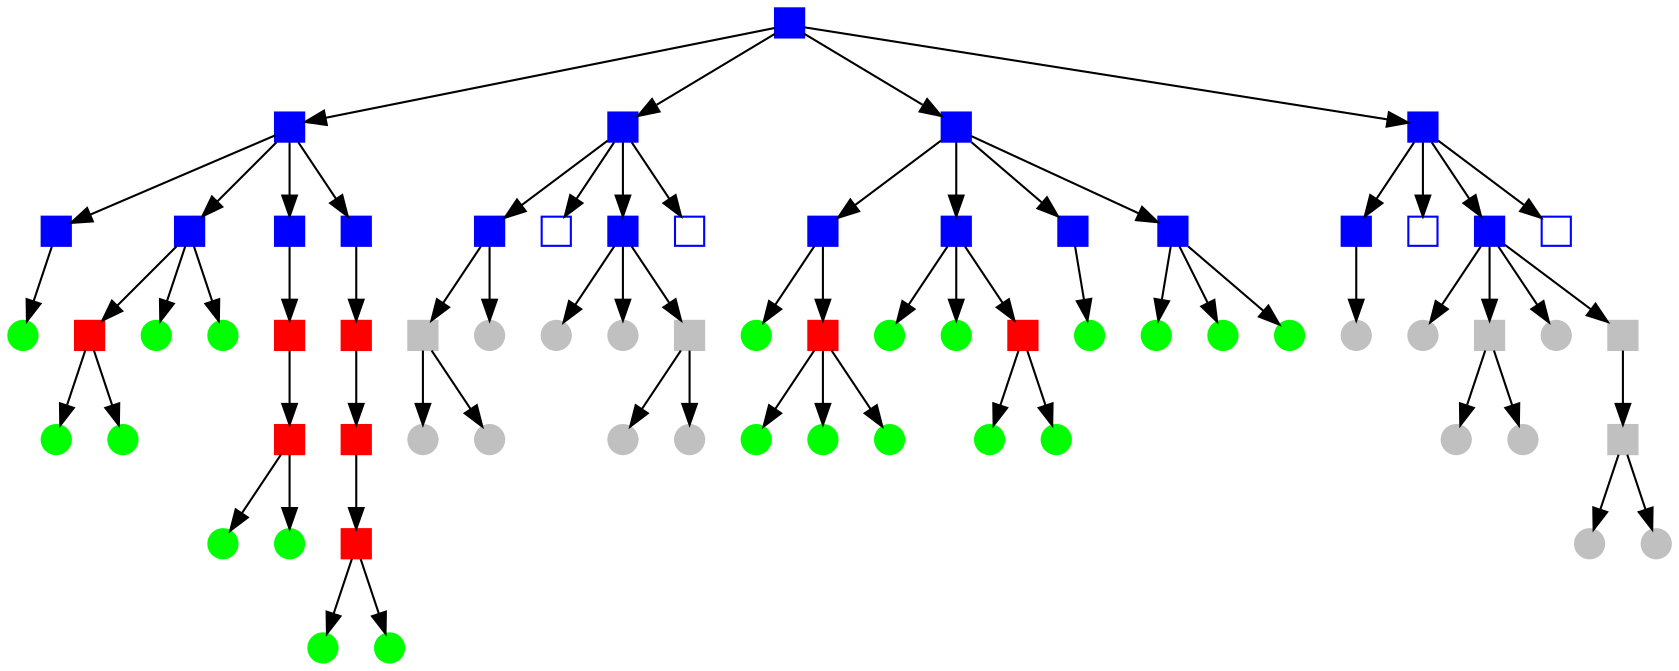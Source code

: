 digraph graphname { 
-1 [label="",shape=box,style=filled,color=blue,width=0.2,height=0.2];
-1 -> -2
-2 [label="",shape=box,style=filled,color=blue,width=0.2,height=0.2];
-2 -> -10
-10 [label="",shape=box,style=filled,color=blue,width=0.2,height=0.2];
-10 -> 0
0 [label="",shape=circle,style=filled,color=green,width=0.2,height=0.2];
-2 -> -11
-11 [label="",shape=box,style=filled,color=blue,width=0.2,height=0.2];
-11 -> -80
-80 [label="",shape=box,style=filled,color=red,width=0.2,height=0.2];
-80 -> 16
16 [label="",shape=circle,style=filled,color=green,width=0.2,height=0.2];
-80 -> 33
33 [label="",shape=circle,style=filled,color=green,width=0.2,height=0.2];
-11 -> 9
9 [label="",shape=circle,style=filled,color=green,width=0.2,height=0.2];
-11 -> 27
27 [label="",shape=circle,style=filled,color=green,width=0.2,height=0.2];
-2 -> -12
-12 [label="",shape=box,style=filled,color=blue,width=0.2,height=0.2];
-12 -> -82
-82 [label="",shape=box,style=filled,color=red,width=0.2,height=0.2];
-82 -> -83
-83 [label="",shape=box,style=filled,color=red,width=0.2,height=0.2];
-83 -> 26
26 [label="",shape=circle,style=filled,color=green,width=0.2,height=0.2];
-83 -> 45
45 [label="",shape=circle,style=filled,color=green,width=0.2,height=0.2];
-2 -> -13
-13 [label="",shape=box,style=filled,color=blue,width=0.2,height=0.2];
-13 -> -84
-84 [label="",shape=box,style=filled,color=red,width=0.2,height=0.2];
-84 -> -85
-85 [label="",shape=box,style=filled,color=red,width=0.2,height=0.2];
-85 -> -86
-86 [label="",shape=box,style=filled,color=red,width=0.2,height=0.2];
-86 -> 49
49 [label="",shape=circle,style=filled,color=green,width=0.2,height=0.2];
-86 -> 24
24 [label="",shape=circle,style=filled,color=green,width=0.2,height=0.2];
-1 -> -3
-3 [label="",shape=box,style=filled,color=blue,width=0.2,height=0.2];
-3 -> -18
-18 [label="",shape=box,style=filled,color=blue,width=0.2,height=0.2];
-18 -> -77
-77 [label="",shape=box,style=filled,color=grey,width=0.2,height=0.2];
-77 -> 8
8 [label="",shape=circle,style=filled,color=grey,width=0.2,height=0.2];
-77 -> 22
22 [label="",shape=circle,style=filled,color=grey,width=0.2,height=0.2];
-18 -> 2
2 [label="",shape=circle,style=filled,color=grey,width=0.2,height=0.2];
-3 -> -19
-19 [label="",shape=box,color=blue,width=0.2,height=0.2];
-3 -> -20
-20 [label="",shape=box,style=filled,color=blue,width=0.2,height=0.2];
-20 -> 31
31 [label="",shape=circle,style=filled,color=grey,width=0.2,height=0.2];
-20 -> 17
17 [label="",shape=circle,style=filled,color=grey,width=0.2,height=0.2];
-20 -> -81
-81 [label="",shape=box,style=filled,color=grey,width=0.2,height=0.2];
-81 -> 35
35 [label="",shape=circle,style=filled,color=grey,width=0.2,height=0.2];
-81 -> 37
37 [label="",shape=circle,style=filled,color=grey,width=0.2,height=0.2];
-3 -> -21
-21 [label="",shape=box,color=blue,width=0.2,height=0.2];
-1 -> -4
-4 [label="",shape=box,style=filled,color=blue,width=0.2,height=0.2];
-4 -> -26
-26 [label="",shape=box,style=filled,color=blue,width=0.2,height=0.2];
-26 -> 7
7 [label="",shape=circle,style=filled,color=green,width=0.2,height=0.2];
-26 -> -74
-74 [label="",shape=box,style=filled,color=red,width=0.2,height=0.2];
-74 -> 3
3 [label="",shape=circle,style=filled,color=green,width=0.2,height=0.2];
-74 -> 13
13 [label="",shape=circle,style=filled,color=green,width=0.2,height=0.2];
-74 -> 41
41 [label="",shape=circle,style=filled,color=green,width=0.2,height=0.2];
-4 -> -27
-27 [label="",shape=box,style=filled,color=blue,width=0.2,height=0.2];
-27 -> 46
46 [label="",shape=circle,style=filled,color=green,width=0.2,height=0.2];
-27 -> 5
5 [label="",shape=circle,style=filled,color=green,width=0.2,height=0.2];
-27 -> -75
-75 [label="",shape=box,style=filled,color=red,width=0.2,height=0.2];
-75 -> 10
10 [label="",shape=circle,style=filled,color=green,width=0.2,height=0.2];
-75 -> 14
14 [label="",shape=circle,style=filled,color=green,width=0.2,height=0.2];
-4 -> -28
-28 [label="",shape=box,style=filled,color=blue,width=0.2,height=0.2];
-28 -> 20
20 [label="",shape=circle,style=filled,color=green,width=0.2,height=0.2];
-4 -> -29
-29 [label="",shape=box,style=filled,color=blue,width=0.2,height=0.2];
-29 -> 48
48 [label="",shape=circle,style=filled,color=green,width=0.2,height=0.2];
-29 -> 36
36 [label="",shape=circle,style=filled,color=green,width=0.2,height=0.2];
-29 -> 28
28 [label="",shape=circle,style=filled,color=green,width=0.2,height=0.2];
-1 -> -5
-5 [label="",shape=box,style=filled,color=blue,width=0.2,height=0.2];
-5 -> -34
-34 [label="",shape=box,style=filled,color=blue,width=0.2,height=0.2];
-34 -> 43
43 [label="",shape=circle,style=filled,color=grey,width=0.2,height=0.2];
-5 -> -35
-35 [label="",shape=box,color=blue,width=0.2,height=0.2];
-5 -> -36
-36 [label="",shape=box,style=filled,color=blue,width=0.2,height=0.2];
-36 -> 47
47 [label="",shape=circle,style=filled,color=grey,width=0.2,height=0.2];
-36 -> -76
-76 [label="",shape=box,style=filled,color=grey,width=0.2,height=0.2];
-76 -> 18
18 [label="",shape=circle,style=filled,color=grey,width=0.2,height=0.2];
-76 -> 21
21 [label="",shape=circle,style=filled,color=grey,width=0.2,height=0.2];
-36 -> 11
11 [label="",shape=circle,style=filled,color=grey,width=0.2,height=0.2];
-36 -> -78
-78 [label="",shape=box,style=filled,color=grey,width=0.2,height=0.2];
-78 -> -79
-79 [label="",shape=box,style=filled,color=grey,width=0.2,height=0.2];
-79 -> 23
23 [label="",shape=circle,style=filled,color=grey,width=0.2,height=0.2];
-79 -> 4
4 [label="",shape=circle,style=filled,color=grey,width=0.2,height=0.2];
-5 -> -37
-37 [label="",shape=box,color=blue,width=0.2,height=0.2];
}
